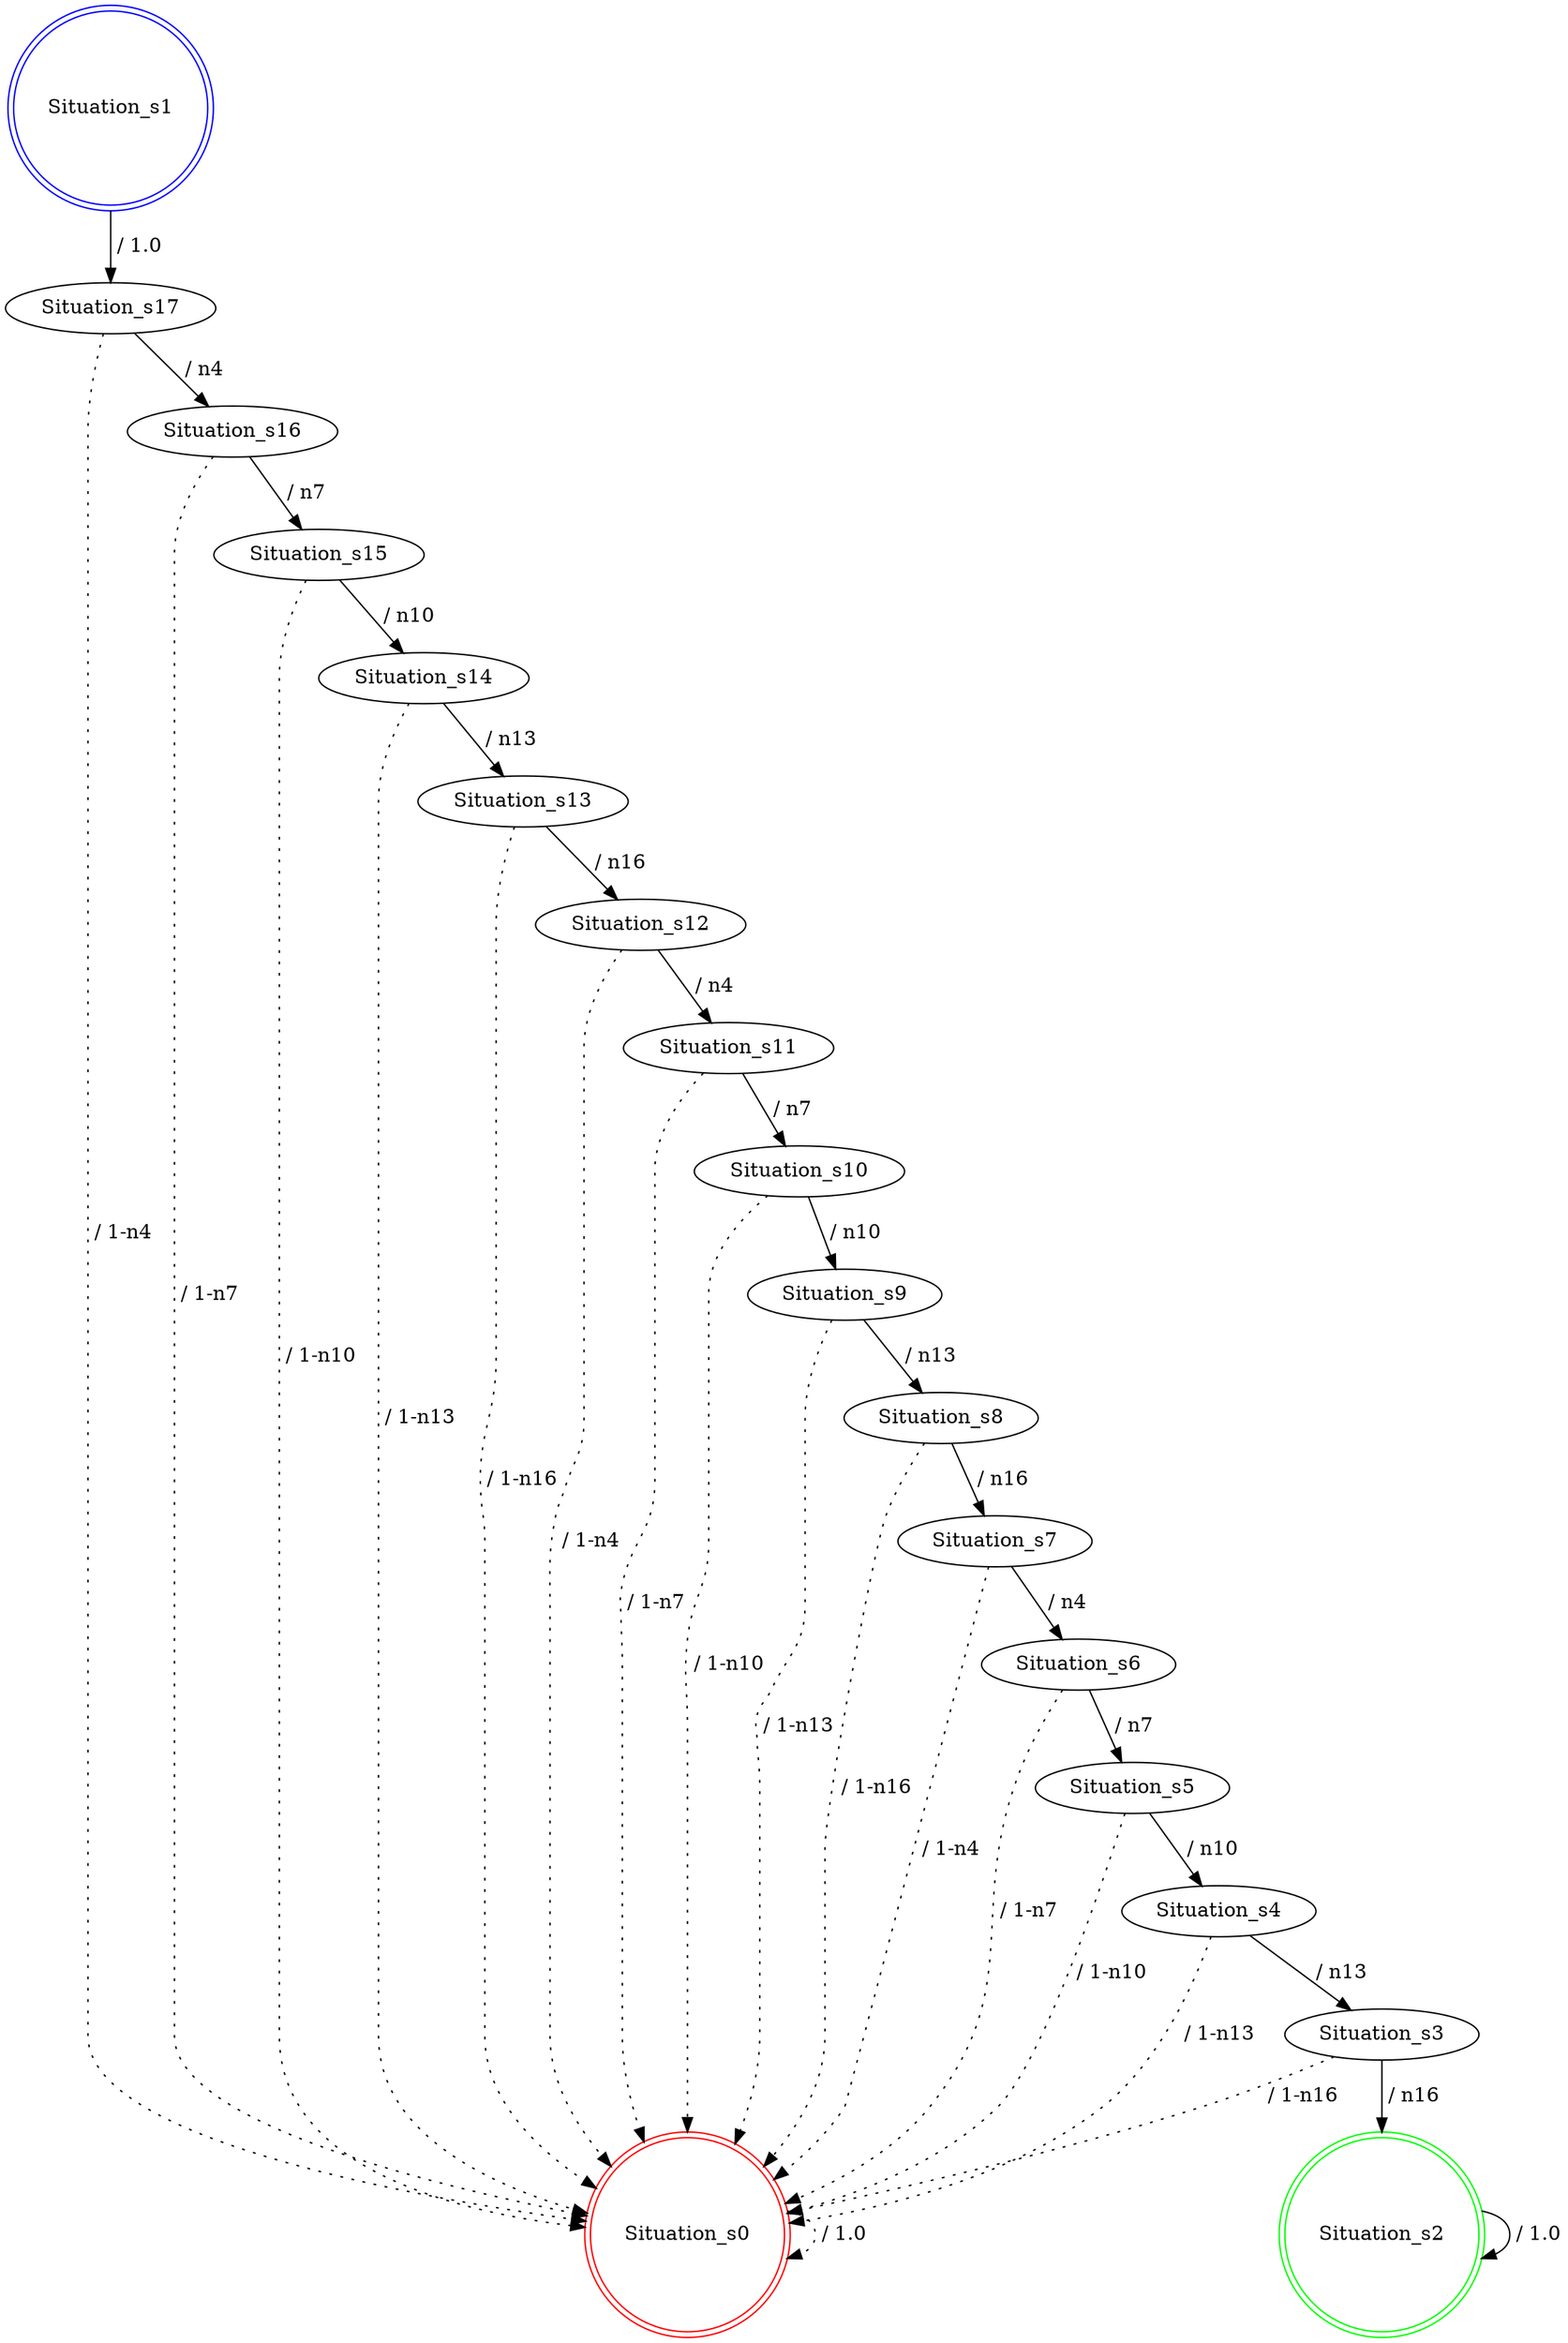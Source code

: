 digraph graphname {
Situation_s0 [label="Situation_s0",color=red,shape=doublecircle ];
Situation_s1 [label="Situation_s1",color=blue,shape=doublecircle ];
Situation_s2 [label="Situation_s2",color=green,shape=doublecircle ];
Situation_s3 [label="Situation_s3" ];
Situation_s4 [label="Situation_s4" ];
Situation_s5 [label="Situation_s5" ];
Situation_s6 [label="Situation_s6" ];
Situation_s7 [label="Situation_s7" ];
Situation_s8 [label="Situation_s8" ];
Situation_s9 [label="Situation_s9" ];
Situation_s10 [label="Situation_s10" ];
Situation_s11 [label="Situation_s11" ];
Situation_s12 [label="Situation_s12" ];
Situation_s13 [label="Situation_s13" ];
Situation_s14 [label="Situation_s14" ];
Situation_s15 [label="Situation_s15" ];
Situation_s16 [label="Situation_s16" ];
Situation_s17 [label="Situation_s17" ];
Situation_s0 -> Situation_s0 [label=" / 1.0", style=dotted];
Situation_s1 -> Situation_s17 [label=" / 1.0"];
Situation_s2 -> Situation_s2 [label=" / 1.0"];
Situation_s3 -> Situation_s2 [label=" / n16"];
Situation_s3 -> Situation_s0 [label=" / 1-n16", style=dotted];
Situation_s4 -> Situation_s3 [label=" / n13"];
Situation_s4 -> Situation_s0 [label=" / 1-n13", style=dotted];
Situation_s5 -> Situation_s4 [label=" / n10"];
Situation_s5 -> Situation_s0 [label=" / 1-n10", style=dotted];
Situation_s6 -> Situation_s5 [label=" / n7"];
Situation_s6 -> Situation_s0 [label=" / 1-n7", style=dotted];
Situation_s7 -> Situation_s6 [label=" / n4"];
Situation_s7 -> Situation_s0 [label=" / 1-n4", style=dotted];
Situation_s8 -> Situation_s7 [label=" / n16"];
Situation_s8 -> Situation_s0 [label=" / 1-n16", style=dotted];
Situation_s9 -> Situation_s8 [label=" / n13"];
Situation_s9 -> Situation_s0 [label=" / 1-n13", style=dotted];
Situation_s10 -> Situation_s9 [label=" / n10"];
Situation_s10 -> Situation_s0 [label=" / 1-n10", style=dotted];
Situation_s11 -> Situation_s10 [label=" / n7"];
Situation_s11 -> Situation_s0 [label=" / 1-n7", style=dotted];
Situation_s12 -> Situation_s11 [label=" / n4"];
Situation_s12 -> Situation_s0 [label=" / 1-n4", style=dotted];
Situation_s13 -> Situation_s12 [label=" / n16"];
Situation_s13 -> Situation_s0 [label=" / 1-n16", style=dotted];
Situation_s14 -> Situation_s13 [label=" / n13"];
Situation_s14 -> Situation_s0 [label=" / 1-n13", style=dotted];
Situation_s15 -> Situation_s14 [label=" / n10"];
Situation_s15 -> Situation_s0 [label=" / 1-n10", style=dotted];
Situation_s16 -> Situation_s15 [label=" / n7"];
Situation_s16 -> Situation_s0 [label=" / 1-n7", style=dotted];
Situation_s17 -> Situation_s16 [label=" / n4"];
Situation_s17 -> Situation_s0 [label=" / 1-n4", style=dotted];
}